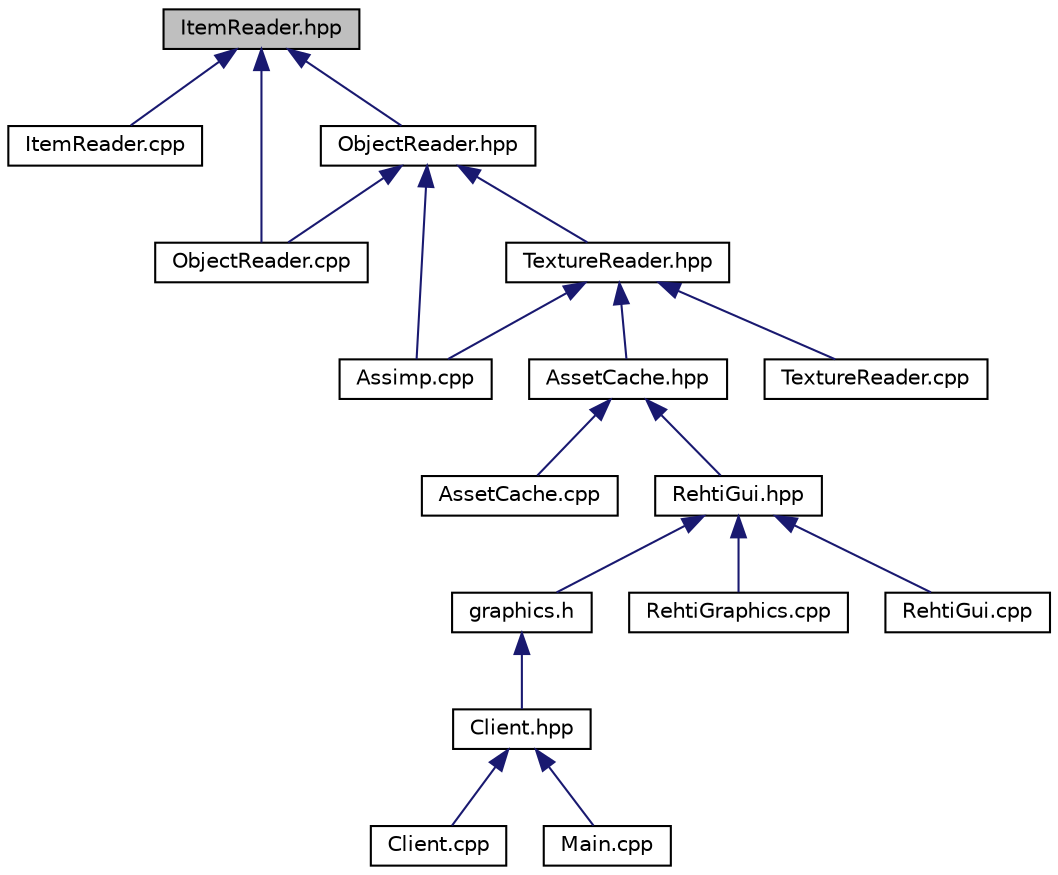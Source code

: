 digraph "ItemReader.hpp"
{
 // LATEX_PDF_SIZE
  edge [fontname="Helvetica",fontsize="10",labelfontname="Helvetica",labelfontsize="10"];
  node [fontname="Helvetica",fontsize="10",shape=record];
  Node1 [label="ItemReader.hpp",height=0.2,width=0.4,color="black", fillcolor="grey75", style="filled", fontcolor="black",tooltip=" "];
  Node1 -> Node2 [dir="back",color="midnightblue",fontsize="10",style="solid",fontname="Helvetica"];
  Node2 [label="ItemReader.cpp",height=0.2,width=0.4,color="black", fillcolor="white", style="filled",URL="$ItemReader_8cpp.html",tooltip=" "];
  Node1 -> Node3 [dir="back",color="midnightblue",fontsize="10",style="solid",fontname="Helvetica"];
  Node3 [label="ObjectReader.cpp",height=0.2,width=0.4,color="black", fillcolor="white", style="filled",URL="$ObjectReader_8cpp.html",tooltip=" "];
  Node1 -> Node4 [dir="back",color="midnightblue",fontsize="10",style="solid",fontname="Helvetica"];
  Node4 [label="ObjectReader.hpp",height=0.2,width=0.4,color="black", fillcolor="white", style="filled",URL="$ObjectReader_8hpp.html",tooltip=" "];
  Node4 -> Node5 [dir="back",color="midnightblue",fontsize="10",style="solid",fontname="Helvetica"];
  Node5 [label="Assimp.cpp",height=0.2,width=0.4,color="black", fillcolor="white", style="filled",URL="$Assimp_8cpp.html",tooltip=" "];
  Node4 -> Node3 [dir="back",color="midnightblue",fontsize="10",style="solid",fontname="Helvetica"];
  Node4 -> Node6 [dir="back",color="midnightblue",fontsize="10",style="solid",fontname="Helvetica"];
  Node6 [label="TextureReader.hpp",height=0.2,width=0.4,color="black", fillcolor="white", style="filled",URL="$TextureReader_8hpp.html",tooltip=" "];
  Node6 -> Node7 [dir="back",color="midnightblue",fontsize="10",style="solid",fontname="Helvetica"];
  Node7 [label="AssetCache.hpp",height=0.2,width=0.4,color="black", fillcolor="white", style="filled",URL="$AssetCache_8hpp.html",tooltip=" "];
  Node7 -> Node8 [dir="back",color="midnightblue",fontsize="10",style="solid",fontname="Helvetica"];
  Node8 [label="AssetCache.cpp",height=0.2,width=0.4,color="black", fillcolor="white", style="filled",URL="$AssetCache_8cpp.html",tooltip=" "];
  Node7 -> Node9 [dir="back",color="midnightblue",fontsize="10",style="solid",fontname="Helvetica"];
  Node9 [label="RehtiGui.hpp",height=0.2,width=0.4,color="black", fillcolor="white", style="filled",URL="$RehtiGui_8hpp.html",tooltip=" "];
  Node9 -> Node10 [dir="back",color="midnightblue",fontsize="10",style="solid",fontname="Helvetica"];
  Node10 [label="graphics.h",height=0.2,width=0.4,color="black", fillcolor="white", style="filled",URL="$graphics_8h.html",tooltip=" "];
  Node10 -> Node11 [dir="back",color="midnightblue",fontsize="10",style="solid",fontname="Helvetica"];
  Node11 [label="Client.hpp",height=0.2,width=0.4,color="black", fillcolor="white", style="filled",URL="$Client_8hpp.html",tooltip=" "];
  Node11 -> Node12 [dir="back",color="midnightblue",fontsize="10",style="solid",fontname="Helvetica"];
  Node12 [label="Client.cpp",height=0.2,width=0.4,color="black", fillcolor="white", style="filled",URL="$Client_8cpp.html",tooltip=" "];
  Node11 -> Node13 [dir="back",color="midnightblue",fontsize="10",style="solid",fontname="Helvetica"];
  Node13 [label="Main.cpp",height=0.2,width=0.4,color="black", fillcolor="white", style="filled",URL="$client_2src_2Main_8cpp.html",tooltip=" "];
  Node9 -> Node14 [dir="back",color="midnightblue",fontsize="10",style="solid",fontname="Helvetica"];
  Node14 [label="RehtiGraphics.cpp",height=0.2,width=0.4,color="black", fillcolor="white", style="filled",URL="$RehtiGraphics_8cpp.html",tooltip=" "];
  Node9 -> Node15 [dir="back",color="midnightblue",fontsize="10",style="solid",fontname="Helvetica"];
  Node15 [label="RehtiGui.cpp",height=0.2,width=0.4,color="black", fillcolor="white", style="filled",URL="$RehtiGui_8cpp.html",tooltip=" "];
  Node6 -> Node5 [dir="back",color="midnightblue",fontsize="10",style="solid",fontname="Helvetica"];
  Node6 -> Node16 [dir="back",color="midnightblue",fontsize="10",style="solid",fontname="Helvetica"];
  Node16 [label="TextureReader.cpp",height=0.2,width=0.4,color="black", fillcolor="white", style="filled",URL="$TextureReader_8cpp.html",tooltip=" "];
}
